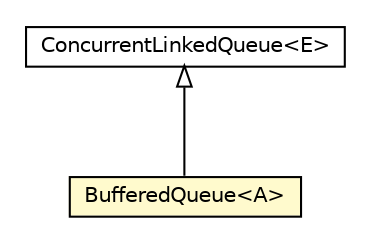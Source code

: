 #!/usr/local/bin/dot
#
# Class diagram 
# Generated by UMLGraph version R5_6-24-gf6e263 (http://www.umlgraph.org/)
#

digraph G {
	edge [fontname="Helvetica",fontsize=10,labelfontname="Helvetica",labelfontsize=10];
	node [fontname="Helvetica",fontsize=10,shape=plaintext];
	nodesep=0.25;
	ranksep=0.5;
	// org.universAAL.ri.gateway.utils.BufferedQueue<A>
	c11420 [label=<<table title="org.universAAL.ri.gateway.utils.BufferedQueue" border="0" cellborder="1" cellspacing="0" cellpadding="2" port="p" bgcolor="lemonChiffon" href="./BufferedQueue.html">
		<tr><td><table border="0" cellspacing="0" cellpadding="1">
<tr><td align="center" balign="center"> BufferedQueue&lt;A&gt; </td></tr>
		</table></td></tr>
		</table>>, URL="./BufferedQueue.html", fontname="Helvetica", fontcolor="black", fontsize=10.0];
	//org.universAAL.ri.gateway.utils.BufferedQueue<A> extends java.util.concurrent.ConcurrentLinkedQueue<A>
	c11492:p -> c11420:p [dir=back,arrowtail=empty];
	// java.util.concurrent.ConcurrentLinkedQueue<E>
	c11492 [label=<<table title="java.util.concurrent.ConcurrentLinkedQueue" border="0" cellborder="1" cellspacing="0" cellpadding="2" port="p" href="http://java.sun.com/j2se/1.4.2/docs/api/java/util/concurrent/ConcurrentLinkedQueue.html">
		<tr><td><table border="0" cellspacing="0" cellpadding="1">
<tr><td align="center" balign="center"> ConcurrentLinkedQueue&lt;E&gt; </td></tr>
		</table></td></tr>
		</table>>, URL="http://java.sun.com/j2se/1.4.2/docs/api/java/util/concurrent/ConcurrentLinkedQueue.html", fontname="Helvetica", fontcolor="black", fontsize=10.0];
}

